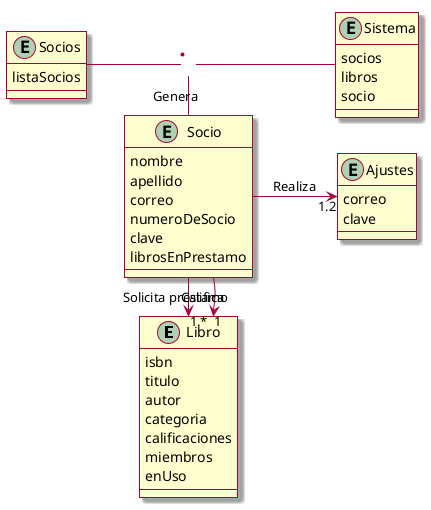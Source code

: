 @startuml
left to right direction
!pragma layout smetana
skin rose

entity Libro {
    isbn
    titulo
    autor
    categoria
    calificaciones
    miembros
    enUso
}

entity Socio {
    nombre
    apellido
    correo
    numeroDeSocio
    clave
    librosEnPrestamo
}

entity Sistema {
    socios
    libros
    socio
}

entity Socios {
    listaSocios
}

entity Ajustes {
    correo
    clave
}

(Socios, Sistema) -- Socio : Genera
Socio -> "1.*" Libro : Solicita prestamo
Socio -> "1" Libro : Califica
Socio --> "1.2" Ajustes : Realiza


@enduml
